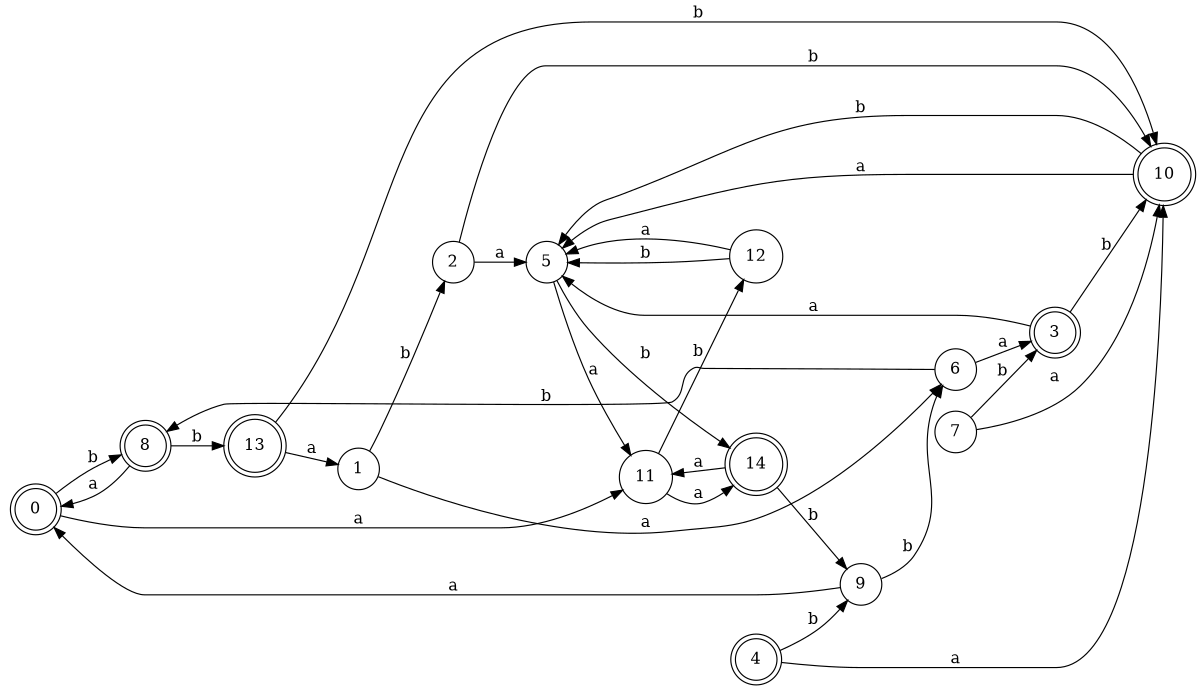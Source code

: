 digraph n12_5 {
__start0 [label="" shape="none"];

rankdir=LR;
size="8,5";

s0 [style="rounded,filled", color="black", fillcolor="white" shape="doublecircle", label="0"];
s1 [style="filled", color="black", fillcolor="white" shape="circle", label="1"];
s2 [style="filled", color="black", fillcolor="white" shape="circle", label="2"];
s3 [style="rounded,filled", color="black", fillcolor="white" shape="doublecircle", label="3"];
s4 [style="rounded,filled", color="black", fillcolor="white" shape="doublecircle", label="4"];
s5 [style="filled", color="black", fillcolor="white" shape="circle", label="5"];
s6 [style="filled", color="black", fillcolor="white" shape="circle", label="6"];
s7 [style="filled", color="black", fillcolor="white" shape="circle", label="7"];
s8 [style="rounded,filled", color="black", fillcolor="white" shape="doublecircle", label="8"];
s9 [style="filled", color="black", fillcolor="white" shape="circle", label="9"];
s10 [style="rounded,filled", color="black", fillcolor="white" shape="doublecircle", label="10"];
s11 [style="filled", color="black", fillcolor="white" shape="circle", label="11"];
s12 [style="filled", color="black", fillcolor="white" shape="circle", label="12"];
s13 [style="rounded,filled", color="black", fillcolor="white" shape="doublecircle", label="13"];
s14 [style="rounded,filled", color="black", fillcolor="white" shape="doublecircle", label="14"];
s0 -> s11 [label="a"];
s0 -> s8 [label="b"];
s1 -> s6 [label="a"];
s1 -> s2 [label="b"];
s2 -> s5 [label="a"];
s2 -> s10 [label="b"];
s3 -> s5 [label="a"];
s3 -> s10 [label="b"];
s4 -> s10 [label="a"];
s4 -> s9 [label="b"];
s5 -> s11 [label="a"];
s5 -> s14 [label="b"];
s6 -> s3 [label="a"];
s6 -> s8 [label="b"];
s7 -> s10 [label="a"];
s7 -> s3 [label="b"];
s8 -> s0 [label="a"];
s8 -> s13 [label="b"];
s9 -> s0 [label="a"];
s9 -> s6 [label="b"];
s10 -> s5 [label="a"];
s10 -> s5 [label="b"];
s11 -> s14 [label="a"];
s11 -> s12 [label="b"];
s12 -> s5 [label="a"];
s12 -> s5 [label="b"];
s13 -> s1 [label="a"];
s13 -> s10 [label="b"];
s14 -> s11 [label="a"];
s14 -> s9 [label="b"];

}